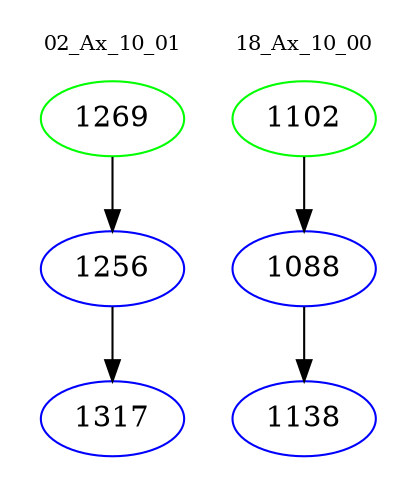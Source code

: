 digraph{
subgraph cluster_0 {
color = white
label = "02_Ax_10_01";
fontsize=10;
T0_1269 [label="1269", color="green"]
T0_1269 -> T0_1256 [color="black"]
T0_1256 [label="1256", color="blue"]
T0_1256 -> T0_1317 [color="black"]
T0_1317 [label="1317", color="blue"]
}
subgraph cluster_1 {
color = white
label = "18_Ax_10_00";
fontsize=10;
T1_1102 [label="1102", color="green"]
T1_1102 -> T1_1088 [color="black"]
T1_1088 [label="1088", color="blue"]
T1_1088 -> T1_1138 [color="black"]
T1_1138 [label="1138", color="blue"]
}
}
